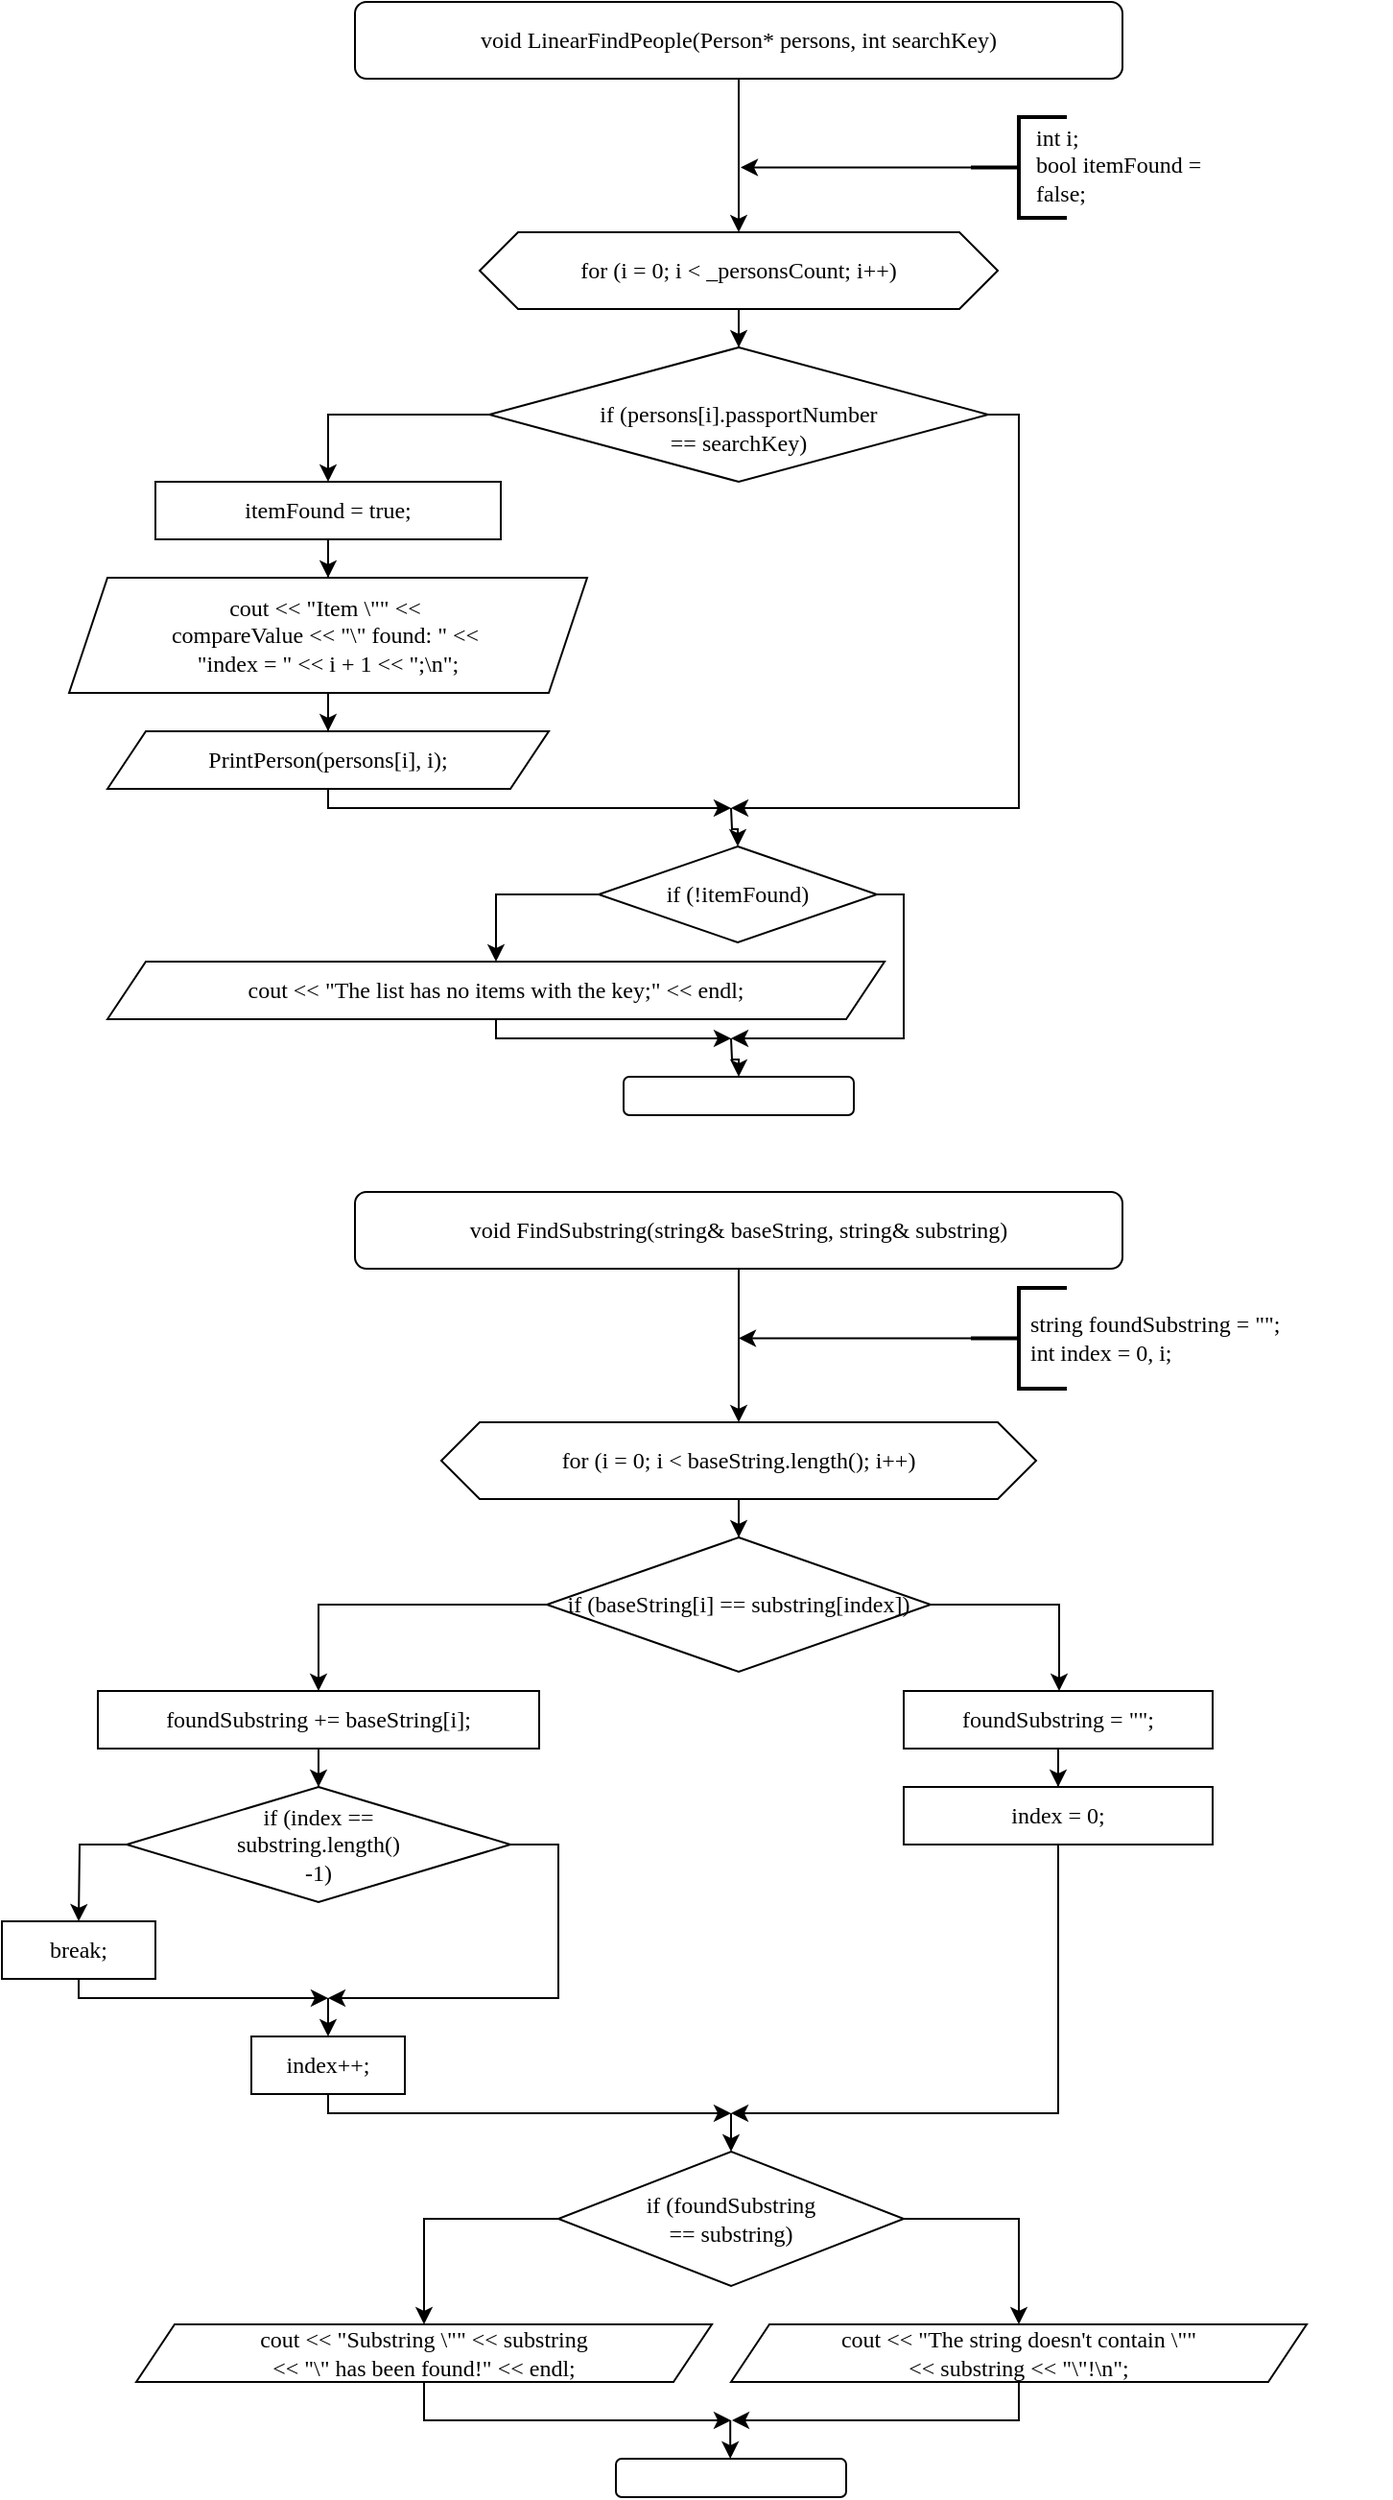 <mxfile version="14.1.8" type="device"><diagram id="nWw8kMrEIhOJ1_9PGZ2e" name="Страница 1"><mxGraphModel dx="1185" dy="693" grid="1" gridSize="10" guides="1" tooltips="1" connect="1" arrows="1" fold="1" page="1" pageScale="1" pageWidth="827" pageHeight="1169" math="0" shadow="0"><root><mxCell id="0"/><mxCell id="1" parent="0"/><mxCell id="xRM5tta_7kdQWcwH0L5s-5" style="edgeStyle=orthogonalEdgeStyle;rounded=0;orthogonalLoop=1;jettySize=auto;html=1;entryX=0.5;entryY=0;entryDx=0;entryDy=0;" edge="1" parent="1" source="xRM5tta_7kdQWcwH0L5s-2" target="xRM5tta_7kdQWcwH0L5s-7"><mxGeometry relative="1" as="geometry"><mxPoint x="414" y="160" as="targetPoint"/></mxGeometry></mxCell><mxCell id="xRM5tta_7kdQWcwH0L5s-2" value="void LinearFindPeople(Person* persons, int searchKey)" style="rounded=1;whiteSpace=wrap;html=1;fontFamily=Consolas;" vertex="1" parent="1"><mxGeometry x="214" y="40" width="400" height="40" as="geometry"/></mxCell><mxCell id="xRM5tta_7kdQWcwH0L5s-6" style="edgeStyle=orthogonalEdgeStyle;rounded=0;orthogonalLoop=1;jettySize=auto;html=1;" edge="1" parent="1" source="xRM5tta_7kdQWcwH0L5s-3"><mxGeometry relative="1" as="geometry"><mxPoint x="415" y="126.25" as="targetPoint"/></mxGeometry></mxCell><mxCell id="xRM5tta_7kdQWcwH0L5s-3" value="" style="strokeWidth=2;html=1;shape=mxgraph.flowchart.annotation_2;align=left;labelPosition=right;pointerEvents=1;fontFamily=Consolas;" vertex="1" parent="1"><mxGeometry x="535" y="100" width="50" height="52.5" as="geometry"/></mxCell><mxCell id="xRM5tta_7kdQWcwH0L5s-4" value="int i;&lt;br&gt;&lt;div&gt;&lt;span&gt;bool itemFound = false;&lt;/span&gt;&lt;/div&gt;" style="text;html=1;strokeColor=none;fillColor=none;align=left;verticalAlign=middle;whiteSpace=wrap;rounded=0;fontFamily=Consolas;" vertex="1" parent="1"><mxGeometry x="567" y="97.5" width="114.99" height="55" as="geometry"/></mxCell><mxCell id="xRM5tta_7kdQWcwH0L5s-10" style="edgeStyle=orthogonalEdgeStyle;rounded=0;orthogonalLoop=1;jettySize=auto;html=1;entryX=0.5;entryY=0;entryDx=0;entryDy=0;fontFamily=Consolas;" edge="1" parent="1" source="xRM5tta_7kdQWcwH0L5s-7" target="xRM5tta_7kdQWcwH0L5s-8"><mxGeometry relative="1" as="geometry"/></mxCell><mxCell id="xRM5tta_7kdQWcwH0L5s-7" value="for (i = 0; i &amp;lt; _personsCount; i++)" style="shape=hexagon;perimeter=hexagonPerimeter2;whiteSpace=wrap;html=1;fixedSize=1;fontFamily=Consolas;" vertex="1" parent="1"><mxGeometry x="279" y="160" width="270" height="40" as="geometry"/></mxCell><mxCell id="xRM5tta_7kdQWcwH0L5s-12" style="edgeStyle=orthogonalEdgeStyle;rounded=0;orthogonalLoop=1;jettySize=auto;html=1;entryX=0.5;entryY=0;entryDx=0;entryDy=0;fontFamily=Consolas;" edge="1" parent="1" source="xRM5tta_7kdQWcwH0L5s-8" target="xRM5tta_7kdQWcwH0L5s-11"><mxGeometry relative="1" as="geometry"><Array as="points"><mxPoint x="200" y="255"/></Array></mxGeometry></mxCell><mxCell id="xRM5tta_7kdQWcwH0L5s-19" style="edgeStyle=orthogonalEdgeStyle;rounded=0;orthogonalLoop=1;jettySize=auto;html=1;fontFamily=Consolas;" edge="1" parent="1" source="xRM5tta_7kdQWcwH0L5s-8"><mxGeometry relative="1" as="geometry"><mxPoint x="410" y="460" as="targetPoint"/><Array as="points"><mxPoint x="560" y="255"/><mxPoint x="560" y="460"/></Array></mxGeometry></mxCell><mxCell id="xRM5tta_7kdQWcwH0L5s-8" value="&lt;br&gt;if (persons[i].passportNumber &lt;br&gt;== searchKey)" style="rhombus;whiteSpace=wrap;html=1;fontFamily=Consolas;" vertex="1" parent="1"><mxGeometry x="284" y="220" width="260" height="70" as="geometry"/></mxCell><mxCell id="xRM5tta_7kdQWcwH0L5s-15" style="edgeStyle=orthogonalEdgeStyle;rounded=0;orthogonalLoop=1;jettySize=auto;html=1;entryX=0.5;entryY=0;entryDx=0;entryDy=0;fontFamily=Consolas;" edge="1" parent="1" source="xRM5tta_7kdQWcwH0L5s-11" target="xRM5tta_7kdQWcwH0L5s-14"><mxGeometry relative="1" as="geometry"/></mxCell><mxCell id="xRM5tta_7kdQWcwH0L5s-11" value="itemFound = true;" style="rounded=0;whiteSpace=wrap;html=1;fontFamily=Consolas;align=center;" vertex="1" parent="1"><mxGeometry x="110" y="290" width="180" height="30" as="geometry"/></mxCell><mxCell id="xRM5tta_7kdQWcwH0L5s-17" style="edgeStyle=orthogonalEdgeStyle;rounded=0;orthogonalLoop=1;jettySize=auto;html=1;entryX=0.5;entryY=0;entryDx=0;entryDy=0;fontFamily=Consolas;" edge="1" parent="1" source="xRM5tta_7kdQWcwH0L5s-14" target="xRM5tta_7kdQWcwH0L5s-16"><mxGeometry relative="1" as="geometry"/></mxCell><mxCell id="xRM5tta_7kdQWcwH0L5s-14" value="&lt;div&gt;cout &amp;lt;&amp;lt; &quot;Item \&quot;&quot;&amp;nbsp;&lt;span&gt;&amp;lt;&amp;lt;&amp;nbsp;&lt;/span&gt;&lt;/div&gt;&lt;div&gt;&lt;span&gt;compareValue &amp;lt;&amp;lt; &quot;\&quot; found: &quot;&amp;nbsp;&lt;/span&gt;&lt;span&gt;&amp;lt;&amp;lt;&amp;nbsp;&lt;/span&gt;&lt;/div&gt;&lt;div&gt;&lt;span&gt;&quot;index = &quot; &amp;lt;&amp;lt; i + 1 &amp;lt;&amp;lt; &quot;;\n&quot;;&lt;/span&gt;&lt;/div&gt;" style="shape=parallelogram;perimeter=parallelogramPerimeter;whiteSpace=wrap;html=1;fixedSize=1;fontFamily=Consolas;" vertex="1" parent="1"><mxGeometry x="65" y="340" width="270" height="60" as="geometry"/></mxCell><mxCell id="xRM5tta_7kdQWcwH0L5s-18" style="edgeStyle=orthogonalEdgeStyle;rounded=0;orthogonalLoop=1;jettySize=auto;html=1;fontFamily=Consolas;" edge="1" parent="1" source="xRM5tta_7kdQWcwH0L5s-16"><mxGeometry relative="1" as="geometry"><mxPoint x="410" y="460" as="targetPoint"/><Array as="points"><mxPoint x="200" y="460"/></Array></mxGeometry></mxCell><mxCell id="xRM5tta_7kdQWcwH0L5s-16" value="PrintPerson(persons[i], i);" style="shape=parallelogram;perimeter=parallelogramPerimeter;whiteSpace=wrap;html=1;fixedSize=1;fontFamily=Consolas;" vertex="1" parent="1"><mxGeometry x="85" y="420" width="230" height="30" as="geometry"/></mxCell><mxCell id="xRM5tta_7kdQWcwH0L5s-20" value="" style="endArrow=classic;html=1;fontFamily=Consolas;entryX=0.5;entryY=0;entryDx=0;entryDy=0;edgeStyle=orthogonalEdgeStyle;arcSize=0;" edge="1" parent="1" target="xRM5tta_7kdQWcwH0L5s-21"><mxGeometry width="50" height="50" relative="1" as="geometry"><mxPoint x="410" y="460" as="sourcePoint"/><mxPoint x="410" y="480" as="targetPoint"/></mxGeometry></mxCell><mxCell id="xRM5tta_7kdQWcwH0L5s-24" style="edgeStyle=orthogonalEdgeStyle;rounded=0;orthogonalLoop=1;jettySize=auto;html=1;entryX=0.5;entryY=0;entryDx=0;entryDy=0;fontFamily=Consolas;" edge="1" parent="1" source="xRM5tta_7kdQWcwH0L5s-21" target="xRM5tta_7kdQWcwH0L5s-22"><mxGeometry relative="1" as="geometry"><Array as="points"><mxPoint x="288" y="505"/></Array></mxGeometry></mxCell><mxCell id="xRM5tta_7kdQWcwH0L5s-25" style="edgeStyle=orthogonalEdgeStyle;rounded=0;orthogonalLoop=1;jettySize=auto;html=1;fontFamily=Consolas;" edge="1" parent="1" source="xRM5tta_7kdQWcwH0L5s-21"><mxGeometry relative="1" as="geometry"><mxPoint x="410" y="580" as="targetPoint"/><Array as="points"><mxPoint x="500" y="505"/><mxPoint x="500" y="580"/></Array></mxGeometry></mxCell><mxCell id="xRM5tta_7kdQWcwH0L5s-21" value="if (!itemFound)" style="rhombus;whiteSpace=wrap;html=1;fontFamily=Consolas;" vertex="1" parent="1"><mxGeometry x="341" y="480" width="145" height="50" as="geometry"/></mxCell><mxCell id="xRM5tta_7kdQWcwH0L5s-26" style="edgeStyle=orthogonalEdgeStyle;rounded=0;orthogonalLoop=1;jettySize=auto;html=1;fontFamily=Consolas;" edge="1" parent="1" source="xRM5tta_7kdQWcwH0L5s-22"><mxGeometry relative="1" as="geometry"><mxPoint x="410" y="580" as="targetPoint"/><Array as="points"><mxPoint x="288" y="580"/></Array></mxGeometry></mxCell><mxCell id="xRM5tta_7kdQWcwH0L5s-22" value="cout &amp;lt;&amp;lt; &quot;The list has no items with the key;&quot; &amp;lt;&amp;lt; endl;" style="shape=parallelogram;perimeter=parallelogramPerimeter;whiteSpace=wrap;html=1;fixedSize=1;fontFamily=Consolas;" vertex="1" parent="1"><mxGeometry x="85" y="540" width="405" height="30" as="geometry"/></mxCell><mxCell id="xRM5tta_7kdQWcwH0L5s-27" value="" style="endArrow=classic;html=1;fontFamily=Consolas;edgeStyle=orthogonalEdgeStyle;entryX=0.5;entryY=0;entryDx=0;entryDy=0;arcSize=0;" edge="1" parent="1" target="xRM5tta_7kdQWcwH0L5s-28"><mxGeometry width="50" height="50" relative="1" as="geometry"><mxPoint x="410" y="580" as="sourcePoint"/><mxPoint x="410" y="600" as="targetPoint"/></mxGeometry></mxCell><mxCell id="xRM5tta_7kdQWcwH0L5s-28" value="" style="rounded=1;whiteSpace=wrap;html=1;fontFamily=Consolas;" vertex="1" parent="1"><mxGeometry x="354" y="600" width="120" height="20" as="geometry"/></mxCell><mxCell id="xRM5tta_7kdQWcwH0L5s-33" style="edgeStyle=orthogonalEdgeStyle;rounded=0;orthogonalLoop=1;jettySize=auto;html=1;fontFamily=Consolas;entryX=0.5;entryY=0;entryDx=0;entryDy=0;" edge="1" parent="1" source="xRM5tta_7kdQWcwH0L5s-30" target="xRM5tta_7kdQWcwH0L5s-35"><mxGeometry relative="1" as="geometry"><mxPoint x="414" y="760" as="targetPoint"/></mxGeometry></mxCell><mxCell id="xRM5tta_7kdQWcwH0L5s-30" value="void FindSubstring(string&amp;amp; baseString, string&amp;amp; substring)" style="rounded=1;whiteSpace=wrap;html=1;fontFamily=Consolas;" vertex="1" parent="1"><mxGeometry x="214" y="660" width="400" height="40" as="geometry"/></mxCell><mxCell id="xRM5tta_7kdQWcwH0L5s-34" style="edgeStyle=orthogonalEdgeStyle;rounded=0;orthogonalLoop=1;jettySize=auto;html=1;fontFamily=Consolas;" edge="1" parent="1" source="xRM5tta_7kdQWcwH0L5s-31"><mxGeometry relative="1" as="geometry"><mxPoint x="414" y="736.25" as="targetPoint"/></mxGeometry></mxCell><mxCell id="xRM5tta_7kdQWcwH0L5s-31" value="" style="strokeWidth=2;html=1;shape=mxgraph.flowchart.annotation_2;align=left;labelPosition=right;pointerEvents=1;fontFamily=Consolas;" vertex="1" parent="1"><mxGeometry x="535" y="710" width="50" height="52.5" as="geometry"/></mxCell><mxCell id="xRM5tta_7kdQWcwH0L5s-32" value="string foundSubstring = &quot;&quot;;&lt;br&gt;int index = 0, i;" style="text;html=1;strokeColor=none;fillColor=none;align=left;verticalAlign=middle;whiteSpace=wrap;rounded=0;fontFamily=Consolas;" vertex="1" parent="1"><mxGeometry x="564" y="716.25" width="190" height="40" as="geometry"/></mxCell><mxCell id="xRM5tta_7kdQWcwH0L5s-37" style="edgeStyle=orthogonalEdgeStyle;rounded=0;orthogonalLoop=1;jettySize=auto;html=1;entryX=0.5;entryY=0;entryDx=0;entryDy=0;fontFamily=Consolas;" edge="1" parent="1" source="xRM5tta_7kdQWcwH0L5s-35" target="xRM5tta_7kdQWcwH0L5s-36"><mxGeometry relative="1" as="geometry"/></mxCell><mxCell id="xRM5tta_7kdQWcwH0L5s-35" value="for (i = 0; i &amp;lt; baseString.length(); i++)" style="shape=hexagon;perimeter=hexagonPerimeter2;whiteSpace=wrap;html=1;fixedSize=1;fontFamily=Consolas;" vertex="1" parent="1"><mxGeometry x="259" y="780" width="310" height="40" as="geometry"/></mxCell><mxCell id="xRM5tta_7kdQWcwH0L5s-38" style="edgeStyle=orthogonalEdgeStyle;rounded=0;orthogonalLoop=1;jettySize=auto;html=1;fontFamily=Consolas;entryX=0.5;entryY=0;entryDx=0;entryDy=0;" edge="1" parent="1" source="xRM5tta_7kdQWcwH0L5s-36" target="xRM5tta_7kdQWcwH0L5s-39"><mxGeometry relative="1" as="geometry"><mxPoint x="200" y="920" as="targetPoint"/><Array as="points"><mxPoint x="195" y="875"/></Array></mxGeometry></mxCell><mxCell id="xRM5tta_7kdQWcwH0L5s-53" style="edgeStyle=orthogonalEdgeStyle;rounded=0;orthogonalLoop=1;jettySize=auto;html=1;fontFamily=Consolas;" edge="1" parent="1" source="xRM5tta_7kdQWcwH0L5s-36" target="xRM5tta_7kdQWcwH0L5s-51"><mxGeometry relative="1" as="geometry"><Array as="points"><mxPoint x="581" y="875"/></Array></mxGeometry></mxCell><mxCell id="xRM5tta_7kdQWcwH0L5s-36" value="if (baseString[i] == substring[index])" style="rhombus;whiteSpace=wrap;html=1;fontFamily=Consolas;" vertex="1" parent="1"><mxGeometry x="314" y="840" width="200" height="70" as="geometry"/></mxCell><mxCell id="xRM5tta_7kdQWcwH0L5s-41" style="edgeStyle=orthogonalEdgeStyle;rounded=0;orthogonalLoop=1;jettySize=auto;html=1;entryX=0.5;entryY=0;entryDx=0;entryDy=0;fontFamily=Consolas;" edge="1" parent="1" source="xRM5tta_7kdQWcwH0L5s-39" target="xRM5tta_7kdQWcwH0L5s-40"><mxGeometry relative="1" as="geometry"/></mxCell><mxCell id="xRM5tta_7kdQWcwH0L5s-39" value="foundSubstring += baseString[i];" style="rounded=0;whiteSpace=wrap;html=1;fontFamily=Consolas;align=center;" vertex="1" parent="1"><mxGeometry x="80" y="920" width="230" height="30" as="geometry"/></mxCell><mxCell id="xRM5tta_7kdQWcwH0L5s-42" style="edgeStyle=orthogonalEdgeStyle;rounded=0;orthogonalLoop=1;jettySize=auto;html=1;fontFamily=Consolas;" edge="1" parent="1" source="xRM5tta_7kdQWcwH0L5s-40"><mxGeometry relative="1" as="geometry"><mxPoint x="70" y="1040" as="targetPoint"/></mxGeometry></mxCell><mxCell id="xRM5tta_7kdQWcwH0L5s-46" style="edgeStyle=orthogonalEdgeStyle;rounded=0;orthogonalLoop=1;jettySize=auto;html=1;fontFamily=Consolas;" edge="1" parent="1" source="xRM5tta_7kdQWcwH0L5s-40"><mxGeometry relative="1" as="geometry"><mxPoint x="200" y="1080" as="targetPoint"/><Array as="points"><mxPoint x="320" y="1000"/><mxPoint x="320" y="1080"/></Array></mxGeometry></mxCell><mxCell id="xRM5tta_7kdQWcwH0L5s-40" value="if (index ==&lt;br&gt;substring.length()&lt;br&gt;-1)" style="rhombus;whiteSpace=wrap;html=1;fontFamily=Consolas;" vertex="1" parent="1"><mxGeometry x="95" y="970" width="200" height="60" as="geometry"/></mxCell><mxCell id="xRM5tta_7kdQWcwH0L5s-44" style="edgeStyle=orthogonalEdgeStyle;rounded=0;orthogonalLoop=1;jettySize=auto;html=1;fontFamily=Consolas;" edge="1" parent="1" source="xRM5tta_7kdQWcwH0L5s-43"><mxGeometry relative="1" as="geometry"><mxPoint x="200" y="1080" as="targetPoint"/><Array as="points"><mxPoint x="70" y="1080"/></Array></mxGeometry></mxCell><mxCell id="xRM5tta_7kdQWcwH0L5s-43" value="break;" style="rounded=0;whiteSpace=wrap;html=1;fontFamily=Consolas;align=center;" vertex="1" parent="1"><mxGeometry x="30" y="1040" width="80" height="30" as="geometry"/></mxCell><mxCell id="xRM5tta_7kdQWcwH0L5s-55" style="edgeStyle=orthogonalEdgeStyle;rounded=0;orthogonalLoop=1;jettySize=auto;html=1;fontFamily=Consolas;" edge="1" parent="1" source="xRM5tta_7kdQWcwH0L5s-47"><mxGeometry relative="1" as="geometry"><mxPoint x="410" y="1140.0" as="targetPoint"/><Array as="points"><mxPoint x="200" y="1140"/></Array></mxGeometry></mxCell><mxCell id="xRM5tta_7kdQWcwH0L5s-47" value="index++;" style="rounded=0;whiteSpace=wrap;html=1;fontFamily=Consolas;align=center;" vertex="1" parent="1"><mxGeometry x="160" y="1100" width="80" height="30" as="geometry"/></mxCell><mxCell id="xRM5tta_7kdQWcwH0L5s-50" value="" style="endArrow=classic;html=1;fontFamily=Consolas;entryX=0.5;entryY=0;entryDx=0;entryDy=0;" edge="1" parent="1" target="xRM5tta_7kdQWcwH0L5s-47"><mxGeometry width="50" height="50" relative="1" as="geometry"><mxPoint x="200" y="1080" as="sourcePoint"/><mxPoint x="240" y="1010" as="targetPoint"/></mxGeometry></mxCell><mxCell id="xRM5tta_7kdQWcwH0L5s-54" style="edgeStyle=orthogonalEdgeStyle;rounded=0;orthogonalLoop=1;jettySize=auto;html=1;entryX=0.5;entryY=0;entryDx=0;entryDy=0;fontFamily=Consolas;" edge="1" parent="1" source="xRM5tta_7kdQWcwH0L5s-51" target="xRM5tta_7kdQWcwH0L5s-52"><mxGeometry relative="1" as="geometry"/></mxCell><mxCell id="xRM5tta_7kdQWcwH0L5s-51" value="foundSubstring = &quot;&quot;;" style="rounded=0;whiteSpace=wrap;html=1;fontFamily=Consolas;align=center;" vertex="1" parent="1"><mxGeometry x="500" y="920" width="161" height="30" as="geometry"/></mxCell><mxCell id="xRM5tta_7kdQWcwH0L5s-56" style="edgeStyle=orthogonalEdgeStyle;rounded=0;orthogonalLoop=1;jettySize=auto;html=1;fontFamily=Consolas;" edge="1" parent="1" source="xRM5tta_7kdQWcwH0L5s-52"><mxGeometry relative="1" as="geometry"><mxPoint x="410" y="1140.0" as="targetPoint"/><Array as="points"><mxPoint x="581" y="1140"/></Array></mxGeometry></mxCell><mxCell id="xRM5tta_7kdQWcwH0L5s-52" value="index = 0;" style="rounded=0;whiteSpace=wrap;html=1;fontFamily=Consolas;align=center;" vertex="1" parent="1"><mxGeometry x="500" y="970" width="161" height="30" as="geometry"/></mxCell><mxCell id="xRM5tta_7kdQWcwH0L5s-61" style="edgeStyle=orthogonalEdgeStyle;rounded=0;orthogonalLoop=1;jettySize=auto;html=1;entryX=0.5;entryY=0;entryDx=0;entryDy=0;fontFamily=Consolas;" edge="1" parent="1" source="xRM5tta_7kdQWcwH0L5s-57" target="xRM5tta_7kdQWcwH0L5s-59"><mxGeometry relative="1" as="geometry"><Array as="points"><mxPoint x="250" y="1195"/></Array></mxGeometry></mxCell><mxCell id="xRM5tta_7kdQWcwH0L5s-63" style="edgeStyle=orthogonalEdgeStyle;rounded=0;orthogonalLoop=1;jettySize=auto;html=1;entryX=0.5;entryY=0;entryDx=0;entryDy=0;fontFamily=Consolas;" edge="1" parent="1" source="xRM5tta_7kdQWcwH0L5s-57" target="xRM5tta_7kdQWcwH0L5s-62"><mxGeometry relative="1" as="geometry"><Array as="points"><mxPoint x="560" y="1195"/></Array></mxGeometry></mxCell><mxCell id="xRM5tta_7kdQWcwH0L5s-57" value="if (foundSubstring &lt;br&gt;== substring)" style="rhombus;whiteSpace=wrap;html=1;fontFamily=Consolas;" vertex="1" parent="1"><mxGeometry x="320" y="1160" width="180" height="70" as="geometry"/></mxCell><mxCell id="xRM5tta_7kdQWcwH0L5s-58" value="" style="endArrow=classic;html=1;fontFamily=Consolas;entryX=0.5;entryY=0;entryDx=0;entryDy=0;" edge="1" parent="1" target="xRM5tta_7kdQWcwH0L5s-57"><mxGeometry width="50" height="50" relative="1" as="geometry"><mxPoint x="410" y="1140" as="sourcePoint"/><mxPoint x="540" y="1080" as="targetPoint"/></mxGeometry></mxCell><mxCell id="xRM5tta_7kdQWcwH0L5s-64" style="edgeStyle=orthogonalEdgeStyle;rounded=0;orthogonalLoop=1;jettySize=auto;html=1;fontFamily=Consolas;" edge="1" parent="1" source="xRM5tta_7kdQWcwH0L5s-59"><mxGeometry relative="1" as="geometry"><mxPoint x="410" y="1300" as="targetPoint"/><Array as="points"><mxPoint x="250" y="1300"/></Array></mxGeometry></mxCell><mxCell id="xRM5tta_7kdQWcwH0L5s-59" value="cout &amp;lt;&amp;lt; &quot;Substring \&quot;&quot; &amp;lt;&amp;lt; substring &lt;br&gt;&amp;lt;&amp;lt; &quot;\&quot; has been found!&quot; &amp;lt;&amp;lt; endl;" style="shape=parallelogram;perimeter=parallelogramPerimeter;whiteSpace=wrap;html=1;fixedSize=1;fontFamily=Consolas;" vertex="1" parent="1"><mxGeometry x="100" y="1250" width="300" height="30" as="geometry"/></mxCell><mxCell id="xRM5tta_7kdQWcwH0L5s-65" style="edgeStyle=orthogonalEdgeStyle;rounded=0;orthogonalLoop=1;jettySize=auto;html=1;fontFamily=Consolas;" edge="1" parent="1" source="xRM5tta_7kdQWcwH0L5s-62"><mxGeometry relative="1" as="geometry"><mxPoint x="410" y="1300" as="targetPoint"/></mxGeometry></mxCell><mxCell id="xRM5tta_7kdQWcwH0L5s-62" value="cout &amp;lt;&amp;lt; &quot;The string doesn't contain \&quot;&quot; &lt;br&gt;&amp;lt;&amp;lt; substring &amp;lt;&amp;lt; &quot;\&quot;!\n&quot;;" style="shape=parallelogram;perimeter=parallelogramPerimeter;whiteSpace=wrap;html=1;fixedSize=1;fontFamily=Consolas;" vertex="1" parent="1"><mxGeometry x="410" y="1250" width="300" height="30" as="geometry"/></mxCell><mxCell id="xRM5tta_7kdQWcwH0L5s-66" value="" style="endArrow=classic;html=1;fontFamily=Consolas;entryX=0.5;entryY=0;entryDx=0;entryDy=0;" edge="1" parent="1"><mxGeometry width="50" height="50" relative="1" as="geometry"><mxPoint x="409.6" y="1300" as="sourcePoint"/><mxPoint x="409.6" y="1320" as="targetPoint"/></mxGeometry></mxCell><mxCell id="xRM5tta_7kdQWcwH0L5s-67" value="" style="rounded=1;whiteSpace=wrap;html=1;fontFamily=Consolas;" vertex="1" parent="1"><mxGeometry x="350" y="1320" width="120" height="20" as="geometry"/></mxCell></root></mxGraphModel></diagram></mxfile>